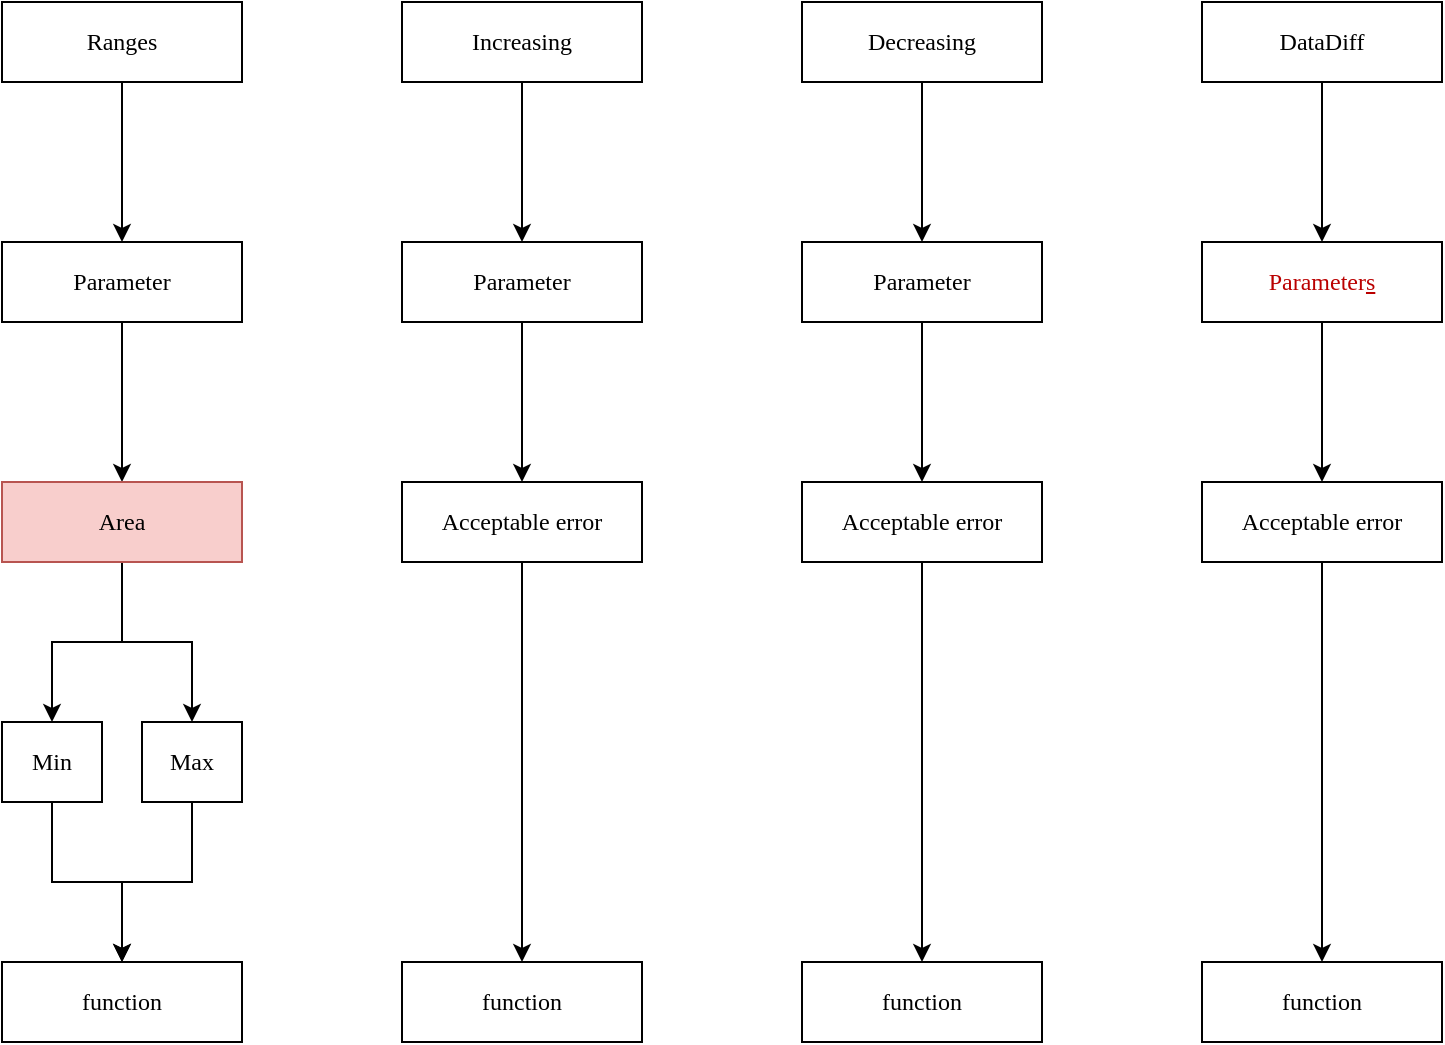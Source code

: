 <mxfile version="12.6.5" type="device"><diagram name="Page-1" id="52a04d89-c75d-2922-d76d-85b35f80e030"><mxGraphModel dx="1086" dy="806" grid="1" gridSize="10" guides="1" tooltips="1" connect="1" arrows="1" fold="1" page="1" pageScale="1" pageWidth="1100" pageHeight="850" background="#ffffff" math="0" shadow="0"><root><mxCell id="0"/><mxCell id="1" parent="0"/><mxCell id="a3vxMhYGUVcV9-huuVS7-3" value="" style="edgeStyle=orthogonalEdgeStyle;rounded=0;orthogonalLoop=1;jettySize=auto;html=1;" parent="1" source="17472293e6e8944d-30" target="a3vxMhYGUVcV9-huuVS7-2" edge="1"><mxGeometry relative="1" as="geometry"/></mxCell><mxCell id="17472293e6e8944d-30" value="Ranges" style="whiteSpace=wrap;html=1;rounded=0;shadow=0;comic=0;labelBackgroundColor=none;strokeWidth=1;fontFamily=Verdana;fontSize=12;align=center;" parent="1" vertex="1"><mxGeometry x="80" y="80" width="120" height="40" as="geometry"/></mxCell><mxCell id="a3vxMhYGUVcV9-huuVS7-9" value="" style="edgeStyle=orthogonalEdgeStyle;rounded=0;orthogonalLoop=1;jettySize=auto;html=1;entryX=0.5;entryY=0;entryDx=0;entryDy=0;exitX=0.5;exitY=1;exitDx=0;exitDy=0;" parent="1" source="a3vxMhYGUVcV9-huuVS7-12" target="a3vxMhYGUVcV9-huuVS7-10" edge="1"><mxGeometry relative="1" as="geometry"><mxPoint x="140" y="370" as="sourcePoint"/></mxGeometry></mxCell><mxCell id="a3vxMhYGUVcV9-huuVS7-13" value="" style="edgeStyle=orthogonalEdgeStyle;rounded=0;orthogonalLoop=1;jettySize=auto;html=1;" parent="1" source="a3vxMhYGUVcV9-huuVS7-2" target="a3vxMhYGUVcV9-huuVS7-12" edge="1"><mxGeometry relative="1" as="geometry"/></mxCell><mxCell id="a3vxMhYGUVcV9-huuVS7-2" value="Parameter" style="whiteSpace=wrap;html=1;rounded=0;shadow=0;comic=0;labelBackgroundColor=none;strokeWidth=1;fontFamily=Verdana;fontSize=12;align=center;" parent="1" vertex="1"><mxGeometry x="80" y="200" width="120" height="40" as="geometry"/></mxCell><mxCell id="a3vxMhYGUVcV9-huuVS7-21" value="" style="edgeStyle=orthogonalEdgeStyle;rounded=0;orthogonalLoop=1;jettySize=auto;html=1;" parent="1" source="a3vxMhYGUVcV9-huuVS7-8" target="a3vxMhYGUVcV9-huuVS7-20" edge="1"><mxGeometry relative="1" as="geometry"/></mxCell><mxCell id="a3vxMhYGUVcV9-huuVS7-8" value="Min" style="whiteSpace=wrap;html=1;rounded=0;shadow=0;comic=0;labelBackgroundColor=none;strokeWidth=1;fontFamily=Verdana;fontSize=12;align=center;" parent="1" vertex="1"><mxGeometry x="80" y="440" width="50" height="40" as="geometry"/></mxCell><mxCell id="a3vxMhYGUVcV9-huuVS7-5" value="" style="edgeStyle=orthogonalEdgeStyle;rounded=0;orthogonalLoop=1;jettySize=auto;html=1;" parent="1" source="1fdf3b25b50cf41e-25" target="a3vxMhYGUVcV9-huuVS7-4" edge="1"><mxGeometry relative="1" as="geometry"/></mxCell><mxCell id="1fdf3b25b50cf41e-25" value="Increasing" style="whiteSpace=wrap;html=1;rounded=0;shadow=0;comic=0;labelBackgroundColor=none;strokeWidth=1;fontFamily=Verdana;fontSize=12;align=center;" parent="1" vertex="1"><mxGeometry x="280" y="80" width="120" height="40" as="geometry"/></mxCell><mxCell id="a3vxMhYGUVcV9-huuVS7-15" value="" style="edgeStyle=orthogonalEdgeStyle;rounded=0;orthogonalLoop=1;jettySize=auto;html=1;" parent="1" source="a3vxMhYGUVcV9-huuVS7-4" target="a3vxMhYGUVcV9-huuVS7-14" edge="1"><mxGeometry relative="1" as="geometry"/></mxCell><mxCell id="a3vxMhYGUVcV9-huuVS7-4" value="Parameter" style="whiteSpace=wrap;html=1;rounded=0;shadow=0;comic=0;labelBackgroundColor=none;strokeWidth=1;fontFamily=Verdana;fontSize=12;align=center;" parent="1" vertex="1"><mxGeometry x="280" y="200" width="120" height="40" as="geometry"/></mxCell><mxCell id="a3vxMhYGUVcV9-huuVS7-25" value="" style="edgeStyle=orthogonalEdgeStyle;rounded=0;orthogonalLoop=1;jettySize=auto;html=1;entryX=0.5;entryY=0;entryDx=0;entryDy=0;" parent="1" source="a3vxMhYGUVcV9-huuVS7-14" target="a3vxMhYGUVcV9-huuVS7-23" edge="1"><mxGeometry relative="1" as="geometry"><mxPoint x="340" y="440" as="targetPoint"/></mxGeometry></mxCell><mxCell id="a3vxMhYGUVcV9-huuVS7-14" value="Acceptable error" style="whiteSpace=wrap;html=1;rounded=0;shadow=0;comic=0;labelBackgroundColor=none;strokeWidth=1;fontFamily=Verdana;fontSize=12;align=center;" parent="1" vertex="1"><mxGeometry x="280" y="320" width="120" height="40" as="geometry"/></mxCell><mxCell id="a3vxMhYGUVcV9-huuVS7-7" value="" style="edgeStyle=orthogonalEdgeStyle;rounded=0;orthogonalLoop=1;jettySize=auto;html=1;" parent="1" source="a3vxMhYGUVcV9-huuVS7-1" target="a3vxMhYGUVcV9-huuVS7-6" edge="1"><mxGeometry relative="1" as="geometry"/></mxCell><mxCell id="a3vxMhYGUVcV9-huuVS7-1" value="Decreasing" style="whiteSpace=wrap;html=1;rounded=0;shadow=0;comic=0;labelBackgroundColor=none;strokeWidth=1;fontFamily=Verdana;fontSize=12;align=center;" parent="1" vertex="1"><mxGeometry x="480" y="80" width="120" height="40" as="geometry"/></mxCell><mxCell id="a3vxMhYGUVcV9-huuVS7-17" value="" style="edgeStyle=orthogonalEdgeStyle;rounded=0;orthogonalLoop=1;jettySize=auto;html=1;" parent="1" source="a3vxMhYGUVcV9-huuVS7-6" target="a3vxMhYGUVcV9-huuVS7-16" edge="1"><mxGeometry relative="1" as="geometry"/></mxCell><mxCell id="a3vxMhYGUVcV9-huuVS7-6" value="Parameter" style="whiteSpace=wrap;html=1;rounded=0;shadow=0;comic=0;labelBackgroundColor=none;strokeWidth=1;fontFamily=Verdana;fontSize=12;align=center;" parent="1" vertex="1"><mxGeometry x="480" y="200" width="120" height="40" as="geometry"/></mxCell><mxCell id="a3vxMhYGUVcV9-huuVS7-22" value="" style="edgeStyle=orthogonalEdgeStyle;rounded=0;orthogonalLoop=1;jettySize=auto;html=1;" parent="1" source="a3vxMhYGUVcV9-huuVS7-10" target="a3vxMhYGUVcV9-huuVS7-20" edge="1"><mxGeometry relative="1" as="geometry"/></mxCell><mxCell id="a3vxMhYGUVcV9-huuVS7-10" value="Max" style="whiteSpace=wrap;html=1;rounded=0;shadow=0;comic=0;labelBackgroundColor=none;strokeWidth=1;fontFamily=Verdana;fontSize=12;align=center;" parent="1" vertex="1"><mxGeometry x="150" y="440" width="50" height="40" as="geometry"/></mxCell><mxCell id="a3vxMhYGUVcV9-huuVS7-11" value="" style="edgeStyle=orthogonalEdgeStyle;rounded=0;orthogonalLoop=1;jettySize=auto;html=1;entryX=0.5;entryY=0;entryDx=0;entryDy=0;exitX=0.5;exitY=1;exitDx=0;exitDy=0;" parent="1" source="a3vxMhYGUVcV9-huuVS7-12" target="a3vxMhYGUVcV9-huuVS7-8" edge="1"><mxGeometry relative="1" as="geometry"><mxPoint x="130" y="360" as="sourcePoint"/><mxPoint x="175" y="325" as="targetPoint"/></mxGeometry></mxCell><mxCell id="a3vxMhYGUVcV9-huuVS7-12" value="Area" style="whiteSpace=wrap;html=1;rounded=0;shadow=0;comic=0;labelBackgroundColor=none;strokeWidth=1;fontFamily=Verdana;fontSize=12;align=center;fillColor=#f8cecc;strokeColor=#b85450;" parent="1" vertex="1"><mxGeometry x="80" y="320" width="120" height="40" as="geometry"/></mxCell><mxCell id="a3vxMhYGUVcV9-huuVS7-16" value="Acceptable error" style="whiteSpace=wrap;html=1;rounded=0;shadow=0;comic=0;labelBackgroundColor=none;strokeWidth=1;fontFamily=Verdana;fontSize=12;align=center;" parent="1" vertex="1"><mxGeometry x="480" y="320" width="120" height="40" as="geometry"/></mxCell><mxCell id="a3vxMhYGUVcV9-huuVS7-20" value="function" style="whiteSpace=wrap;html=1;rounded=0;shadow=0;comic=0;labelBackgroundColor=none;strokeWidth=1;fontFamily=Verdana;fontSize=12;align=center;" parent="1" vertex="1"><mxGeometry x="80" y="560" width="120" height="40" as="geometry"/></mxCell><mxCell id="a3vxMhYGUVcV9-huuVS7-23" value="function" style="whiteSpace=wrap;html=1;rounded=0;shadow=0;comic=0;labelBackgroundColor=none;strokeWidth=1;fontFamily=Verdana;fontSize=12;align=center;" parent="1" vertex="1"><mxGeometry x="280" y="560" width="120" height="40" as="geometry"/></mxCell><mxCell id="a3vxMhYGUVcV9-huuVS7-26" value="" style="edgeStyle=orthogonalEdgeStyle;rounded=0;orthogonalLoop=1;jettySize=auto;html=1;entryX=0.5;entryY=0;entryDx=0;entryDy=0;exitX=0.5;exitY=1;exitDx=0;exitDy=0;" parent="1" source="a3vxMhYGUVcV9-huuVS7-16" target="a3vxMhYGUVcV9-huuVS7-27" edge="1"><mxGeometry relative="1" as="geometry"><mxPoint x="540" y="360" as="sourcePoint"/><mxPoint x="540" y="440" as="targetPoint"/></mxGeometry></mxCell><mxCell id="a3vxMhYGUVcV9-huuVS7-27" value="function" style="whiteSpace=wrap;html=1;rounded=0;shadow=0;comic=0;labelBackgroundColor=none;strokeWidth=1;fontFamily=Verdana;fontSize=12;align=center;" parent="1" vertex="1"><mxGeometry x="480" y="560" width="120" height="40" as="geometry"/></mxCell><mxCell id="a3vxMhYGUVcV9-huuVS7-28" value="DataDiff" style="whiteSpace=wrap;html=1;rounded=0;shadow=0;comic=0;labelBackgroundColor=none;strokeWidth=1;fontFamily=Verdana;fontSize=12;align=center;" parent="1" vertex="1"><mxGeometry x="680" y="80" width="120" height="40" as="geometry"/></mxCell><mxCell id="a3vxMhYGUVcV9-huuVS7-29" value="" style="edgeStyle=orthogonalEdgeStyle;rounded=0;orthogonalLoop=1;jettySize=auto;html=1;exitX=0.5;exitY=1;exitDx=0;exitDy=0;" parent="1" source="a3vxMhYGUVcV9-huuVS7-28" target="a3vxMhYGUVcV9-huuVS7-31" edge="1"><mxGeometry relative="1" as="geometry"><mxPoint x="740" y="120" as="sourcePoint"/></mxGeometry></mxCell><mxCell id="a3vxMhYGUVcV9-huuVS7-30" value="" style="edgeStyle=orthogonalEdgeStyle;rounded=0;orthogonalLoop=1;jettySize=auto;html=1;" parent="1" source="a3vxMhYGUVcV9-huuVS7-31" target="a3vxMhYGUVcV9-huuVS7-32" edge="1"><mxGeometry relative="1" as="geometry"/></mxCell><mxCell id="a3vxMhYGUVcV9-huuVS7-31" value="&lt;font color=&quot;rgba(0, 0, 0, 0)&quot;&gt;Parameter&lt;u&gt;s&lt;/u&gt;&lt;/font&gt;" style="whiteSpace=wrap;html=1;rounded=0;shadow=0;comic=0;labelBackgroundColor=none;strokeWidth=1;fontFamily=Verdana;fontSize=12;align=center;" parent="1" vertex="1"><mxGeometry x="680" y="200" width="120" height="40" as="geometry"/></mxCell><mxCell id="a3vxMhYGUVcV9-huuVS7-32" value="Acceptable error" style="whiteSpace=wrap;html=1;rounded=0;shadow=0;comic=0;labelBackgroundColor=none;strokeWidth=1;fontFamily=Verdana;fontSize=12;align=center;" parent="1" vertex="1"><mxGeometry x="680" y="320" width="120" height="40" as="geometry"/></mxCell><mxCell id="a3vxMhYGUVcV9-huuVS7-33" value="" style="edgeStyle=orthogonalEdgeStyle;rounded=0;orthogonalLoop=1;jettySize=auto;html=1;entryX=0.5;entryY=0;entryDx=0;entryDy=0;exitX=0.5;exitY=1;exitDx=0;exitDy=0;" parent="1" source="a3vxMhYGUVcV9-huuVS7-32" target="a3vxMhYGUVcV9-huuVS7-34" edge="1"><mxGeometry relative="1" as="geometry"><mxPoint x="740" y="360" as="sourcePoint"/><mxPoint x="740" y="440" as="targetPoint"/></mxGeometry></mxCell><mxCell id="a3vxMhYGUVcV9-huuVS7-34" value="function" style="whiteSpace=wrap;html=1;rounded=0;shadow=0;comic=0;labelBackgroundColor=none;strokeWidth=1;fontFamily=Verdana;fontSize=12;align=center;" parent="1" vertex="1"><mxGeometry x="680" y="560" width="120" height="40" as="geometry"/></mxCell></root></mxGraphModel></diagram></mxfile>